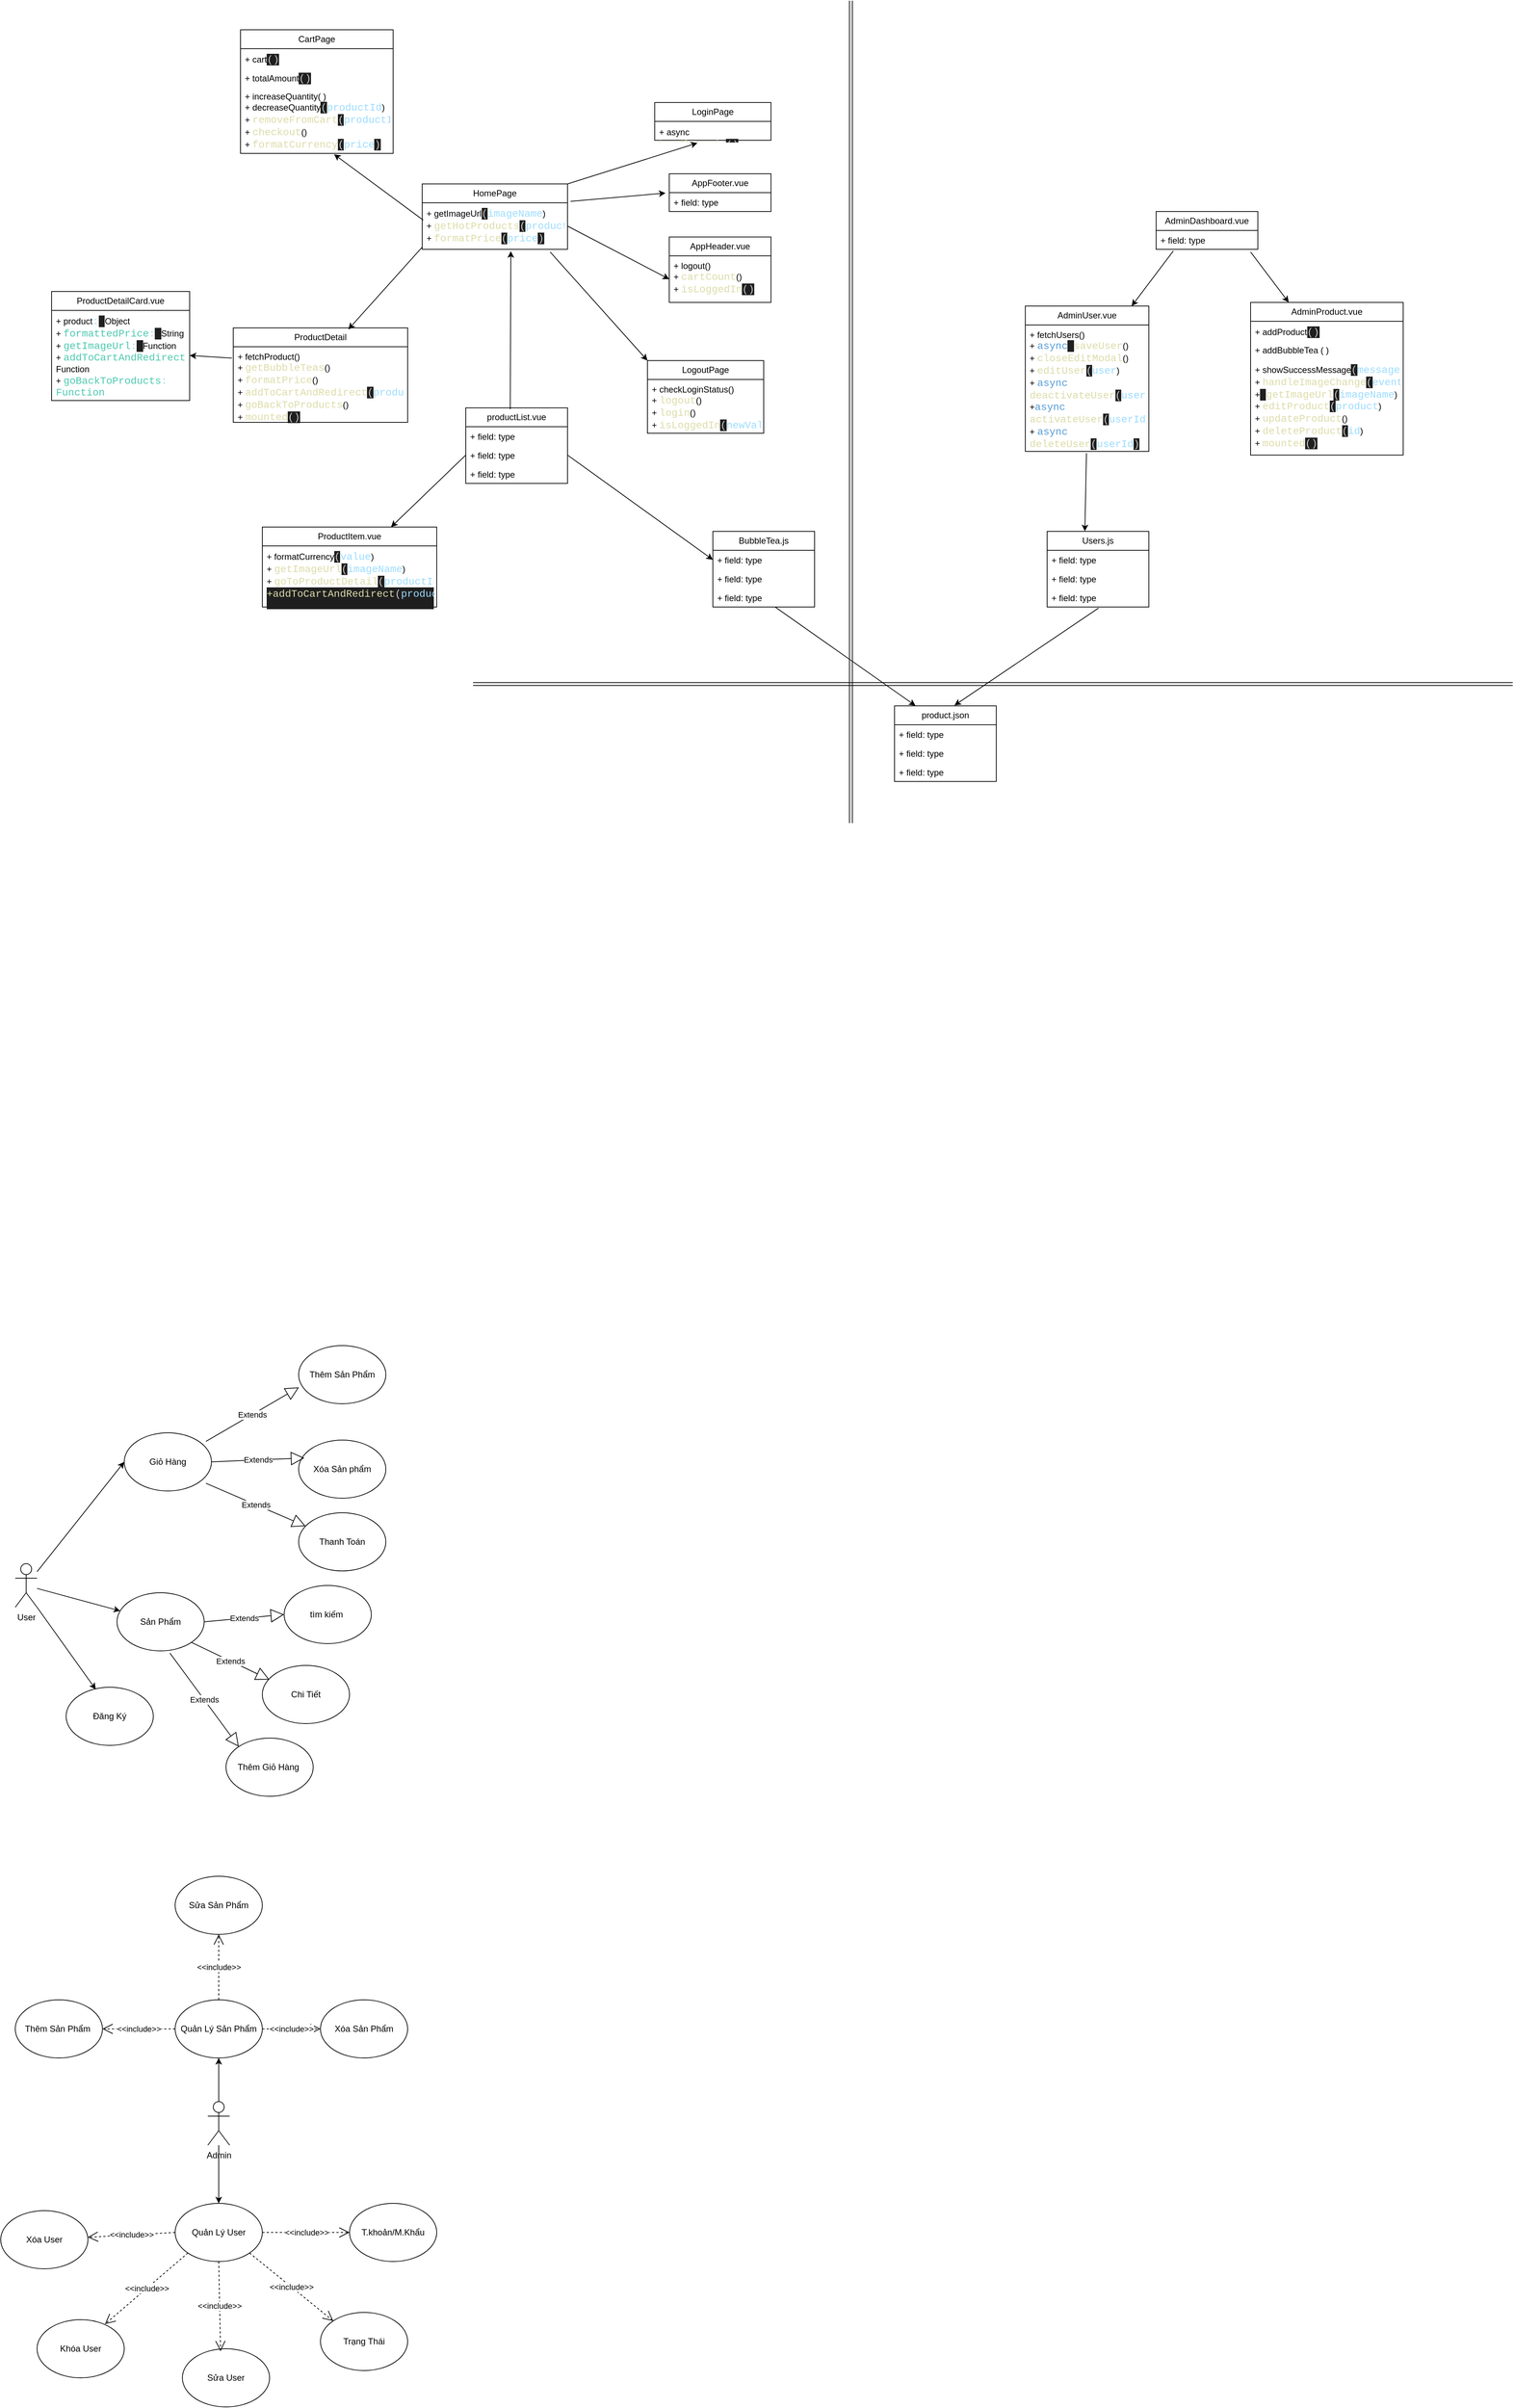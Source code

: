<mxfile version="21.5.1" type="device">
  <diagram name="Page-1" id="5Iuas-7Hw5sXaIkxMlDP">
    <mxGraphModel dx="1480" dy="3066" grid="1" gridSize="10" guides="1" tooltips="1" connect="1" arrows="1" fold="1" page="1" pageScale="1" pageWidth="850" pageHeight="1100" math="0" shadow="0">
      <root>
        <mxCell id="0" />
        <mxCell id="1" parent="0" />
        <mxCell id="j5CDYh8a87OP_Bmkf70g-1" value="User&lt;br&gt;" style="shape=umlActor;verticalLabelPosition=bottom;verticalAlign=top;html=1;outlineConnect=0;" parent="1" vertex="1">
          <mxGeometry x="40" y="260" width="30" height="60" as="geometry" />
        </mxCell>
        <mxCell id="j5CDYh8a87OP_Bmkf70g-2" value="Giỏ Hàng" style="ellipse;whiteSpace=wrap;html=1;" parent="1" vertex="1">
          <mxGeometry x="190" y="80" width="120" height="80" as="geometry" />
        </mxCell>
        <mxCell id="j5CDYh8a87OP_Bmkf70g-3" value="Đăng Ký" style="ellipse;whiteSpace=wrap;html=1;" parent="1" vertex="1">
          <mxGeometry x="110" y="430" width="120" height="80" as="geometry" />
        </mxCell>
        <mxCell id="j5CDYh8a87OP_Bmkf70g-4" value="Thanh Toán" style="ellipse;whiteSpace=wrap;html=1;" parent="1" vertex="1">
          <mxGeometry x="430" y="190" width="120" height="80" as="geometry" />
        </mxCell>
        <mxCell id="j5CDYh8a87OP_Bmkf70g-5" value="Thêm Sản Phẩm" style="ellipse;whiteSpace=wrap;html=1;" parent="1" vertex="1">
          <mxGeometry x="430" y="-40" width="120" height="80" as="geometry" />
        </mxCell>
        <mxCell id="j5CDYh8a87OP_Bmkf70g-6" value="Xóa Sản phẩm" style="ellipse;whiteSpace=wrap;html=1;" parent="1" vertex="1">
          <mxGeometry x="430" y="90" width="120" height="80" as="geometry" />
        </mxCell>
        <mxCell id="j5CDYh8a87OP_Bmkf70g-7" value="Sản Phẩm" style="ellipse;whiteSpace=wrap;html=1;" parent="1" vertex="1">
          <mxGeometry x="180" y="300" width="120" height="80" as="geometry" />
        </mxCell>
        <mxCell id="j5CDYh8a87OP_Bmkf70g-8" value="tìm kiếm&amp;nbsp;" style="ellipse;whiteSpace=wrap;html=1;" parent="1" vertex="1">
          <mxGeometry x="410" y="290" width="120" height="80" as="geometry" />
        </mxCell>
        <mxCell id="j5CDYh8a87OP_Bmkf70g-9" value="Chi Tiết" style="ellipse;whiteSpace=wrap;html=1;" parent="1" vertex="1">
          <mxGeometry x="380" y="400" width="120" height="80" as="geometry" />
        </mxCell>
        <mxCell id="j5CDYh8a87OP_Bmkf70g-10" value="Thêm Giỏ Hàng&amp;nbsp;" style="ellipse;whiteSpace=wrap;html=1;" parent="1" vertex="1">
          <mxGeometry x="330" y="500" width="120" height="80" as="geometry" />
        </mxCell>
        <mxCell id="j5CDYh8a87OP_Bmkf70g-11" value="" style="endArrow=classic;html=1;rounded=0;entryX=0;entryY=0.5;entryDx=0;entryDy=0;" parent="1" source="j5CDYh8a87OP_Bmkf70g-1" target="j5CDYh8a87OP_Bmkf70g-2" edge="1">
          <mxGeometry width="50" height="50" relative="1" as="geometry">
            <mxPoint x="80" y="290" as="sourcePoint" />
            <mxPoint x="130" y="240" as="targetPoint" />
          </mxGeometry>
        </mxCell>
        <mxCell id="j5CDYh8a87OP_Bmkf70g-12" value="" style="endArrow=classic;html=1;rounded=0;" parent="1" source="j5CDYh8a87OP_Bmkf70g-1" target="j5CDYh8a87OP_Bmkf70g-7" edge="1">
          <mxGeometry width="50" height="50" relative="1" as="geometry">
            <mxPoint x="110" y="340" as="sourcePoint" />
            <mxPoint x="160" y="290" as="targetPoint" />
          </mxGeometry>
        </mxCell>
        <mxCell id="j5CDYh8a87OP_Bmkf70g-13" value="" style="endArrow=classic;html=1;rounded=0;exitX=1;exitY=1;exitDx=0;exitDy=0;exitPerimeter=0;entryX=0.34;entryY=0.038;entryDx=0;entryDy=0;entryPerimeter=0;" parent="1" source="j5CDYh8a87OP_Bmkf70g-1" target="j5CDYh8a87OP_Bmkf70g-3" edge="1">
          <mxGeometry width="50" height="50" relative="1" as="geometry">
            <mxPoint x="90" y="350" as="sourcePoint" />
            <mxPoint x="220" y="560" as="targetPoint" />
          </mxGeometry>
        </mxCell>
        <mxCell id="j5CDYh8a87OP_Bmkf70g-14" value="Extends" style="endArrow=block;endSize=16;endFill=0;html=1;rounded=0;exitX=0.937;exitY=0.148;exitDx=0;exitDy=0;exitPerimeter=0;entryX=0.003;entryY=0.718;entryDx=0;entryDy=0;entryPerimeter=0;" parent="1" source="j5CDYh8a87OP_Bmkf70g-2" target="j5CDYh8a87OP_Bmkf70g-5" edge="1">
          <mxGeometry width="160" relative="1" as="geometry">
            <mxPoint x="330" y="70" as="sourcePoint" />
            <mxPoint x="490" y="70" as="targetPoint" />
          </mxGeometry>
        </mxCell>
        <mxCell id="j5CDYh8a87OP_Bmkf70g-15" value="Extends" style="endArrow=block;endSize=16;endFill=0;html=1;rounded=0;exitX=1;exitY=0.5;exitDx=0;exitDy=0;entryX=0.065;entryY=0.308;entryDx=0;entryDy=0;entryPerimeter=0;" parent="1" source="j5CDYh8a87OP_Bmkf70g-2" target="j5CDYh8a87OP_Bmkf70g-6" edge="1">
          <mxGeometry width="160" relative="1" as="geometry">
            <mxPoint x="270" y="220" as="sourcePoint" />
            <mxPoint x="430" y="220" as="targetPoint" />
          </mxGeometry>
        </mxCell>
        <mxCell id="j5CDYh8a87OP_Bmkf70g-16" value="Extends" style="endArrow=block;endSize=16;endFill=0;html=1;rounded=0;exitX=0.937;exitY=0.868;exitDx=0;exitDy=0;exitPerimeter=0;" parent="1" source="j5CDYh8a87OP_Bmkf70g-2" target="j5CDYh8a87OP_Bmkf70g-4" edge="1">
          <mxGeometry width="160" relative="1" as="geometry">
            <mxPoint x="230" y="270" as="sourcePoint" />
            <mxPoint x="390" y="270" as="targetPoint" />
          </mxGeometry>
        </mxCell>
        <mxCell id="j5CDYh8a87OP_Bmkf70g-17" value="Extends" style="endArrow=block;endSize=16;endFill=0;html=1;rounded=0;exitX=1;exitY=0.5;exitDx=0;exitDy=0;entryX=0;entryY=0.5;entryDx=0;entryDy=0;" parent="1" source="j5CDYh8a87OP_Bmkf70g-7" target="j5CDYh8a87OP_Bmkf70g-8" edge="1">
          <mxGeometry width="160" relative="1" as="geometry">
            <mxPoint x="330" y="370" as="sourcePoint" />
            <mxPoint x="490" y="370" as="targetPoint" />
          </mxGeometry>
        </mxCell>
        <mxCell id="j5CDYh8a87OP_Bmkf70g-18" value="Extends" style="endArrow=block;endSize=16;endFill=0;html=1;rounded=0;exitX=1;exitY=1;exitDx=0;exitDy=0;entryX=0.08;entryY=0.243;entryDx=0;entryDy=0;entryPerimeter=0;" parent="1" source="j5CDYh8a87OP_Bmkf70g-7" target="j5CDYh8a87OP_Bmkf70g-9" edge="1">
          <mxGeometry width="160" relative="1" as="geometry">
            <mxPoint x="300" y="410" as="sourcePoint" />
            <mxPoint x="460" y="410" as="targetPoint" />
          </mxGeometry>
        </mxCell>
        <mxCell id="j5CDYh8a87OP_Bmkf70g-19" value="Extends" style="endArrow=block;endSize=16;endFill=0;html=1;rounded=0;exitX=0.607;exitY=1.038;exitDx=0;exitDy=0;exitPerimeter=0;entryX=0;entryY=0;entryDx=0;entryDy=0;" parent="1" source="j5CDYh8a87OP_Bmkf70g-7" target="j5CDYh8a87OP_Bmkf70g-10" edge="1">
          <mxGeometry width="160" relative="1" as="geometry">
            <mxPoint x="260" y="440" as="sourcePoint" />
            <mxPoint x="420" y="440" as="targetPoint" />
          </mxGeometry>
        </mxCell>
        <mxCell id="j5CDYh8a87OP_Bmkf70g-20" value="Admin" style="shape=umlActor;verticalLabelPosition=bottom;verticalAlign=top;html=1;" parent="1" vertex="1">
          <mxGeometry x="305" y="1000" width="30" height="60" as="geometry" />
        </mxCell>
        <mxCell id="j5CDYh8a87OP_Bmkf70g-28" value="Quản Lý Sản Phẩm" style="ellipse;whiteSpace=wrap;html=1;" parent="1" vertex="1">
          <mxGeometry x="260" y="860" width="120" height="80" as="geometry" />
        </mxCell>
        <mxCell id="j5CDYh8a87OP_Bmkf70g-29" value="Thêm Sản Phẩm&amp;nbsp;" style="ellipse;whiteSpace=wrap;html=1;" parent="1" vertex="1">
          <mxGeometry x="40" y="860" width="120" height="80" as="geometry" />
        </mxCell>
        <mxCell id="j5CDYh8a87OP_Bmkf70g-30" value="Sửa Sản Phẩm" style="ellipse;whiteSpace=wrap;html=1;" parent="1" vertex="1">
          <mxGeometry x="260" y="690" width="120" height="80" as="geometry" />
        </mxCell>
        <mxCell id="j5CDYh8a87OP_Bmkf70g-31" value="Xóa Sản Phẩm" style="ellipse;whiteSpace=wrap;html=1;" parent="1" vertex="1">
          <mxGeometry x="460" y="860" width="120" height="80" as="geometry" />
        </mxCell>
        <mxCell id="j5CDYh8a87OP_Bmkf70g-32" value="Quản Lý User" style="ellipse;whiteSpace=wrap;html=1;" parent="1" vertex="1">
          <mxGeometry x="260" y="1140" width="120" height="80" as="geometry" />
        </mxCell>
        <mxCell id="j5CDYh8a87OP_Bmkf70g-33" value="T.khoản/M.Khẩu" style="ellipse;whiteSpace=wrap;html=1;" parent="1" vertex="1">
          <mxGeometry x="500" y="1140" width="120" height="80" as="geometry" />
        </mxCell>
        <mxCell id="j5CDYh8a87OP_Bmkf70g-34" value="Trạng Thái" style="ellipse;whiteSpace=wrap;html=1;" parent="1" vertex="1">
          <mxGeometry x="460" y="1290" width="120" height="80" as="geometry" />
        </mxCell>
        <mxCell id="j5CDYh8a87OP_Bmkf70g-35" value="Sửa User" style="ellipse;whiteSpace=wrap;html=1;" parent="1" vertex="1">
          <mxGeometry x="270" y="1340" width="120" height="80" as="geometry" />
        </mxCell>
        <mxCell id="j5CDYh8a87OP_Bmkf70g-36" value="Khóa User" style="ellipse;whiteSpace=wrap;html=1;" parent="1" vertex="1">
          <mxGeometry x="70" y="1300" width="120" height="80" as="geometry" />
        </mxCell>
        <mxCell id="j5CDYh8a87OP_Bmkf70g-37" value="Xóa User" style="ellipse;whiteSpace=wrap;html=1;" parent="1" vertex="1">
          <mxGeometry x="20" y="1150" width="120" height="80" as="geometry" />
        </mxCell>
        <mxCell id="j5CDYh8a87OP_Bmkf70g-38" value="" style="endArrow=classic;html=1;rounded=0;entryX=0.5;entryY=0;entryDx=0;entryDy=0;" parent="1" source="j5CDYh8a87OP_Bmkf70g-20" target="j5CDYh8a87OP_Bmkf70g-32" edge="1">
          <mxGeometry width="50" height="50" relative="1" as="geometry">
            <mxPoint x="320" y="1100" as="sourcePoint" />
            <mxPoint x="390" y="1070" as="targetPoint" />
          </mxGeometry>
        </mxCell>
        <mxCell id="j5CDYh8a87OP_Bmkf70g-39" value="&amp;lt;&amp;lt;include&amp;gt;&amp;gt;" style="endArrow=open;endSize=12;dashed=1;html=1;rounded=0;exitX=0;exitY=1;exitDx=0;exitDy=0;entryX=0.779;entryY=0.077;entryDx=0;entryDy=0;entryPerimeter=0;" parent="1" source="j5CDYh8a87OP_Bmkf70g-32" target="j5CDYh8a87OP_Bmkf70g-36" edge="1">
          <mxGeometry width="160" relative="1" as="geometry">
            <mxPoint x="230" y="1270" as="sourcePoint" />
            <mxPoint x="390" y="1270" as="targetPoint" />
          </mxGeometry>
        </mxCell>
        <mxCell id="j5CDYh8a87OP_Bmkf70g-40" value="&amp;lt;&amp;lt;include&amp;gt;&amp;gt;" style="endArrow=open;endSize=12;dashed=1;html=1;rounded=0;exitX=1;exitY=0.5;exitDx=0;exitDy=0;entryX=0;entryY=0.5;entryDx=0;entryDy=0;" parent="1" source="j5CDYh8a87OP_Bmkf70g-32" target="j5CDYh8a87OP_Bmkf70g-33" edge="1">
          <mxGeometry x="0.008" width="160" relative="1" as="geometry">
            <mxPoint x="60" y="1090" as="sourcePoint" />
            <mxPoint x="220" y="1090" as="targetPoint" />
            <mxPoint as="offset" />
          </mxGeometry>
        </mxCell>
        <mxCell id="j5CDYh8a87OP_Bmkf70g-41" value="&amp;lt;&amp;lt;include&amp;gt;&amp;gt;" style="endArrow=open;endSize=12;dashed=1;html=1;rounded=0;exitX=0;exitY=0.5;exitDx=0;exitDy=0;" parent="1" source="j5CDYh8a87OP_Bmkf70g-32" target="j5CDYh8a87OP_Bmkf70g-37" edge="1">
          <mxGeometry width="160" relative="1" as="geometry">
            <mxPoint x="70" y="1100" as="sourcePoint" />
            <mxPoint x="230" y="1100" as="targetPoint" />
            <Array as="points" />
          </mxGeometry>
        </mxCell>
        <mxCell id="j5CDYh8a87OP_Bmkf70g-42" value="&amp;lt;&amp;lt;include&amp;gt;&amp;gt;" style="endArrow=open;endSize=12;dashed=1;html=1;rounded=0;exitX=1;exitY=1;exitDx=0;exitDy=0;entryX=0;entryY=0;entryDx=0;entryDy=0;" parent="1" source="j5CDYh8a87OP_Bmkf70g-32" target="j5CDYh8a87OP_Bmkf70g-34" edge="1">
          <mxGeometry width="160" relative="1" as="geometry">
            <mxPoint x="80" y="1110" as="sourcePoint" />
            <mxPoint x="240" y="1110" as="targetPoint" />
          </mxGeometry>
        </mxCell>
        <mxCell id="j5CDYh8a87OP_Bmkf70g-43" value="&amp;lt;&amp;lt;include&amp;gt;&amp;gt;" style="endArrow=open;endSize=12;dashed=1;html=1;rounded=0;exitX=0.5;exitY=1;exitDx=0;exitDy=0;entryX=0.438;entryY=0.042;entryDx=0;entryDy=0;entryPerimeter=0;" parent="1" source="j5CDYh8a87OP_Bmkf70g-32" target="j5CDYh8a87OP_Bmkf70g-35" edge="1">
          <mxGeometry width="160" relative="1" as="geometry">
            <mxPoint x="90" y="1120" as="sourcePoint" />
            <mxPoint x="250" y="1120" as="targetPoint" />
          </mxGeometry>
        </mxCell>
        <mxCell id="j5CDYh8a87OP_Bmkf70g-45" value="" style="endArrow=classic;html=1;rounded=0;exitX=0.5;exitY=0;exitDx=0;exitDy=0;exitPerimeter=0;" parent="1" source="j5CDYh8a87OP_Bmkf70g-20" target="j5CDYh8a87OP_Bmkf70g-28" edge="1">
          <mxGeometry width="50" height="50" relative="1" as="geometry">
            <mxPoint x="370" y="1000" as="sourcePoint" />
            <mxPoint x="420" y="950" as="targetPoint" />
          </mxGeometry>
        </mxCell>
        <mxCell id="j5CDYh8a87OP_Bmkf70g-46" value="&amp;lt;&amp;lt;include&amp;gt;&amp;gt;" style="endArrow=open;endSize=12;dashed=1;html=1;rounded=0;exitX=0;exitY=0.5;exitDx=0;exitDy=0;entryX=1;entryY=0.5;entryDx=0;entryDy=0;" parent="1" source="j5CDYh8a87OP_Bmkf70g-28" target="j5CDYh8a87OP_Bmkf70g-29" edge="1">
          <mxGeometry width="160" relative="1" as="geometry">
            <mxPoint x="100" y="1130" as="sourcePoint" />
            <mxPoint x="260" y="1130" as="targetPoint" />
          </mxGeometry>
        </mxCell>
        <mxCell id="j5CDYh8a87OP_Bmkf70g-47" value="&amp;lt;&amp;lt;include&amp;gt;&amp;gt;" style="endArrow=open;endSize=12;dashed=1;html=1;rounded=0;exitX=0.5;exitY=0;exitDx=0;exitDy=0;entryX=0.5;entryY=1;entryDx=0;entryDy=0;" parent="1" source="j5CDYh8a87OP_Bmkf70g-28" target="j5CDYh8a87OP_Bmkf70g-30" edge="1">
          <mxGeometry width="160" relative="1" as="geometry">
            <mxPoint x="110" y="1140" as="sourcePoint" />
            <mxPoint x="270" y="1140" as="targetPoint" />
          </mxGeometry>
        </mxCell>
        <mxCell id="j5CDYh8a87OP_Bmkf70g-48" value="&amp;lt;&amp;lt;include&amp;gt;&amp;gt;" style="endArrow=open;endSize=12;dashed=1;html=1;rounded=0;exitX=1;exitY=0.5;exitDx=0;exitDy=0;entryX=0;entryY=0.5;entryDx=0;entryDy=0;" parent="1" source="j5CDYh8a87OP_Bmkf70g-28" target="j5CDYh8a87OP_Bmkf70g-31" edge="1">
          <mxGeometry width="160" relative="1" as="geometry">
            <mxPoint x="120" y="1150" as="sourcePoint" />
            <mxPoint x="493" y="829" as="targetPoint" />
          </mxGeometry>
        </mxCell>
        <mxCell id="U32x_HRXyt1qe6SWbt8D-1" value="AdminProduct.vue" style="swimlane;fontStyle=0;childLayout=stackLayout;horizontal=1;startSize=26;fillColor=none;horizontalStack=0;resizeParent=1;resizeParentMax=0;resizeLast=0;collapsible=1;marginBottom=0;whiteSpace=wrap;html=1;" vertex="1" parent="1">
          <mxGeometry x="1740" y="-1475" width="210" height="210" as="geometry" />
        </mxCell>
        <mxCell id="U32x_HRXyt1qe6SWbt8D-2" value="+&amp;nbsp;addProduct&lt;span style=&quot;background-color: rgb(31, 31, 31); color: rgb(204, 204, 204); font-family: Consolas, &amp;quot;Courier New&amp;quot;, monospace; font-size: 14px;&quot;&gt;()&lt;/span&gt;" style="text;strokeColor=none;fillColor=none;align=left;verticalAlign=top;spacingLeft=4;spacingRight=4;overflow=hidden;rotatable=0;points=[[0,0.5],[1,0.5]];portConstraint=eastwest;whiteSpace=wrap;html=1;" vertex="1" parent="U32x_HRXyt1qe6SWbt8D-1">
          <mxGeometry y="26" width="210" height="26" as="geometry" />
        </mxCell>
        <mxCell id="U32x_HRXyt1qe6SWbt8D-3" value="+&amp;nbsp;addBubbleTea ( )" style="text;strokeColor=none;fillColor=none;align=left;verticalAlign=top;spacingLeft=4;spacingRight=4;overflow=hidden;rotatable=0;points=[[0,0.5],[1,0.5]];portConstraint=eastwest;whiteSpace=wrap;html=1;" vertex="1" parent="U32x_HRXyt1qe6SWbt8D-1">
          <mxGeometry y="52" width="210" height="26" as="geometry" />
        </mxCell>
        <mxCell id="U32x_HRXyt1qe6SWbt8D-4" value="+&amp;nbsp;showSuccessMessage&lt;span style=&quot;background-color: rgb(31, 31, 31); color: rgb(204, 204, 204); font-family: Consolas, &amp;quot;Courier New&amp;quot;, monospace; font-size: 14px;&quot;&gt;(&lt;/span&gt;&lt;span style=&quot;font-family: Consolas, &amp;quot;Courier New&amp;quot;, monospace; font-size: 14px; color: rgb(156, 220, 254);&quot;&gt;message&lt;/span&gt;)&lt;br&gt;+&amp;nbsp;&lt;span style=&quot;font-family: Consolas, &amp;quot;Courier New&amp;quot;, monospace; font-size: 14px; color: rgb(220, 220, 170);&quot;&gt;handleImageChange&lt;/span&gt;&lt;span style=&quot;background-color: rgb(31, 31, 31); color: rgb(204, 204, 204); font-family: Consolas, &amp;quot;Courier New&amp;quot;, monospace; font-size: 14px;&quot;&gt;(&lt;/span&gt;&lt;span style=&quot;font-family: Consolas, &amp;quot;Courier New&amp;quot;, monospace; font-size: 14px; color: rgb(156, 220, 254);&quot;&gt;event&lt;/span&gt;)&lt;br&gt;+&lt;span style=&quot;background-color: rgb(31, 31, 31); color: rgb(204, 204, 204); font-family: Consolas, &amp;quot;Courier New&amp;quot;, monospace; font-size: 14px;&quot;&gt;&amp;nbsp;&lt;/span&gt;&lt;span style=&quot;font-family: Consolas, &amp;quot;Courier New&amp;quot;, monospace; font-size: 14px; color: rgb(220, 220, 170);&quot;&gt;getImageUrl&lt;/span&gt;&lt;span style=&quot;background-color: rgb(31, 31, 31); color: rgb(204, 204, 204); font-family: Consolas, &amp;quot;Courier New&amp;quot;, monospace; font-size: 14px;&quot;&gt;(&lt;/span&gt;&lt;span style=&quot;font-family: Consolas, &amp;quot;Courier New&amp;quot;, monospace; font-size: 14px; color: rgb(156, 220, 254);&quot;&gt;imageName&lt;/span&gt;)&lt;br&gt;+&amp;nbsp;&lt;span style=&quot;font-family: Consolas, &amp;quot;Courier New&amp;quot;, monospace; font-size: 14px; color: rgb(220, 220, 170);&quot;&gt;editProduct&lt;/span&gt;&lt;span style=&quot;background-color: rgb(31, 31, 31); color: rgb(204, 204, 204); font-family: Consolas, &amp;quot;Courier New&amp;quot;, monospace; font-size: 14px;&quot;&gt;(&lt;/span&gt;&lt;span style=&quot;font-family: Consolas, &amp;quot;Courier New&amp;quot;, monospace; font-size: 14px; color: rgb(156, 220, 254);&quot;&gt;product&lt;/span&gt;)&lt;br&gt;+&amp;nbsp;&lt;span style=&quot;font-family: Consolas, &amp;quot;Courier New&amp;quot;, monospace; font-size: 14px; color: rgb(220, 220, 170);&quot;&gt;updateProduct&lt;/span&gt;()&lt;br&gt;+&amp;nbsp;&lt;span style=&quot;font-family: Consolas, &amp;quot;Courier New&amp;quot;, monospace; font-size: 14px; color: rgb(220, 220, 170);&quot;&gt;deleteProduct&lt;/span&gt;&lt;span style=&quot;background-color: rgb(31, 31, 31); color: rgb(204, 204, 204); font-family: Consolas, &amp;quot;Courier New&amp;quot;, monospace; font-size: 14px;&quot;&gt;(&lt;/span&gt;&lt;span style=&quot;font-family: Consolas, &amp;quot;Courier New&amp;quot;, monospace; font-size: 14px; color: rgb(156, 220, 254);&quot;&gt;id&lt;/span&gt;)&lt;br&gt;+&amp;nbsp;&lt;span style=&quot;font-family: Consolas, &amp;quot;Courier New&amp;quot;, monospace; font-size: 14px; color: rgb(220, 220, 170);&quot;&gt;mounted&lt;/span&gt;&lt;span style=&quot;background-color: rgb(31, 31, 31); color: rgb(204, 204, 204); font-family: Consolas, &amp;quot;Courier New&amp;quot;, monospace; font-size: 14px;&quot;&gt;()&lt;/span&gt;" style="text;strokeColor=none;fillColor=none;align=left;verticalAlign=top;spacingLeft=4;spacingRight=4;overflow=hidden;rotatable=0;points=[[0,0.5],[1,0.5]];portConstraint=eastwest;whiteSpace=wrap;html=1;" vertex="1" parent="U32x_HRXyt1qe6SWbt8D-1">
          <mxGeometry y="78" width="210" height="132" as="geometry" />
        </mxCell>
        <mxCell id="U32x_HRXyt1qe6SWbt8D-5" value="BubbleTea.js" style="swimlane;fontStyle=0;childLayout=stackLayout;horizontal=1;startSize=26;fillColor=none;horizontalStack=0;resizeParent=1;resizeParentMax=0;resizeLast=0;collapsible=1;marginBottom=0;whiteSpace=wrap;html=1;" vertex="1" parent="1">
          <mxGeometry x="1000" y="-1160" width="140" height="104" as="geometry" />
        </mxCell>
        <mxCell id="U32x_HRXyt1qe6SWbt8D-6" value="+ field: type" style="text;strokeColor=none;fillColor=none;align=left;verticalAlign=top;spacingLeft=4;spacingRight=4;overflow=hidden;rotatable=0;points=[[0,0.5],[1,0.5]];portConstraint=eastwest;whiteSpace=wrap;html=1;" vertex="1" parent="U32x_HRXyt1qe6SWbt8D-5">
          <mxGeometry y="26" width="140" height="26" as="geometry" />
        </mxCell>
        <mxCell id="U32x_HRXyt1qe6SWbt8D-7" value="+ field: type" style="text;strokeColor=none;fillColor=none;align=left;verticalAlign=top;spacingLeft=4;spacingRight=4;overflow=hidden;rotatable=0;points=[[0,0.5],[1,0.5]];portConstraint=eastwest;whiteSpace=wrap;html=1;" vertex="1" parent="U32x_HRXyt1qe6SWbt8D-5">
          <mxGeometry y="52" width="140" height="26" as="geometry" />
        </mxCell>
        <mxCell id="U32x_HRXyt1qe6SWbt8D-8" value="+ field: type" style="text;strokeColor=none;fillColor=none;align=left;verticalAlign=top;spacingLeft=4;spacingRight=4;overflow=hidden;rotatable=0;points=[[0,0.5],[1,0.5]];portConstraint=eastwest;whiteSpace=wrap;html=1;" vertex="1" parent="U32x_HRXyt1qe6SWbt8D-5">
          <mxGeometry y="78" width="140" height="26" as="geometry" />
        </mxCell>
        <mxCell id="U32x_HRXyt1qe6SWbt8D-9" value="productList.vue" style="swimlane;fontStyle=0;childLayout=stackLayout;horizontal=1;startSize=26;fillColor=none;horizontalStack=0;resizeParent=1;resizeParentMax=0;resizeLast=0;collapsible=1;marginBottom=0;whiteSpace=wrap;html=1;" vertex="1" parent="1">
          <mxGeometry x="660" y="-1330" width="140" height="104" as="geometry" />
        </mxCell>
        <mxCell id="U32x_HRXyt1qe6SWbt8D-10" value="+ field: type" style="text;strokeColor=none;fillColor=none;align=left;verticalAlign=top;spacingLeft=4;spacingRight=4;overflow=hidden;rotatable=0;points=[[0,0.5],[1,0.5]];portConstraint=eastwest;whiteSpace=wrap;html=1;" vertex="1" parent="U32x_HRXyt1qe6SWbt8D-9">
          <mxGeometry y="26" width="140" height="26" as="geometry" />
        </mxCell>
        <mxCell id="U32x_HRXyt1qe6SWbt8D-11" value="+ field: type" style="text;strokeColor=none;fillColor=none;align=left;verticalAlign=top;spacingLeft=4;spacingRight=4;overflow=hidden;rotatable=0;points=[[0,0.5],[1,0.5]];portConstraint=eastwest;whiteSpace=wrap;html=1;" vertex="1" parent="U32x_HRXyt1qe6SWbt8D-9">
          <mxGeometry y="52" width="140" height="26" as="geometry" />
        </mxCell>
        <mxCell id="U32x_HRXyt1qe6SWbt8D-12" value="+ field: type" style="text;strokeColor=none;fillColor=none;align=left;verticalAlign=top;spacingLeft=4;spacingRight=4;overflow=hidden;rotatable=0;points=[[0,0.5],[1,0.5]];portConstraint=eastwest;whiteSpace=wrap;html=1;" vertex="1" parent="U32x_HRXyt1qe6SWbt8D-9">
          <mxGeometry y="78" width="140" height="26" as="geometry" />
        </mxCell>
        <mxCell id="U32x_HRXyt1qe6SWbt8D-17" value="product.json" style="swimlane;fontStyle=0;childLayout=stackLayout;horizontal=1;startSize=26;fillColor=none;horizontalStack=0;resizeParent=1;resizeParentMax=0;resizeLast=0;collapsible=1;marginBottom=0;whiteSpace=wrap;html=1;" vertex="1" parent="1">
          <mxGeometry x="1250" y="-920" width="140" height="104" as="geometry" />
        </mxCell>
        <mxCell id="U32x_HRXyt1qe6SWbt8D-18" value="+ field: type" style="text;strokeColor=none;fillColor=none;align=left;verticalAlign=top;spacingLeft=4;spacingRight=4;overflow=hidden;rotatable=0;points=[[0,0.5],[1,0.5]];portConstraint=eastwest;whiteSpace=wrap;html=1;" vertex="1" parent="U32x_HRXyt1qe6SWbt8D-17">
          <mxGeometry y="26" width="140" height="26" as="geometry" />
        </mxCell>
        <mxCell id="U32x_HRXyt1qe6SWbt8D-19" value="+ field: type" style="text;strokeColor=none;fillColor=none;align=left;verticalAlign=top;spacingLeft=4;spacingRight=4;overflow=hidden;rotatable=0;points=[[0,0.5],[1,0.5]];portConstraint=eastwest;whiteSpace=wrap;html=1;" vertex="1" parent="U32x_HRXyt1qe6SWbt8D-17">
          <mxGeometry y="52" width="140" height="26" as="geometry" />
        </mxCell>
        <mxCell id="U32x_HRXyt1qe6SWbt8D-20" value="+ field: type" style="text;strokeColor=none;fillColor=none;align=left;verticalAlign=top;spacingLeft=4;spacingRight=4;overflow=hidden;rotatable=0;points=[[0,0.5],[1,0.5]];portConstraint=eastwest;whiteSpace=wrap;html=1;" vertex="1" parent="U32x_HRXyt1qe6SWbt8D-17">
          <mxGeometry y="78" width="140" height="26" as="geometry" />
        </mxCell>
        <mxCell id="U32x_HRXyt1qe6SWbt8D-21" value="AdminDashboard.vue" style="swimlane;fontStyle=0;childLayout=stackLayout;horizontal=1;startSize=26;fillColor=none;horizontalStack=0;resizeParent=1;resizeParentMax=0;resizeLast=0;collapsible=1;marginBottom=0;whiteSpace=wrap;html=1;" vertex="1" parent="1">
          <mxGeometry x="1610" y="-1600" width="140" height="52" as="geometry" />
        </mxCell>
        <mxCell id="U32x_HRXyt1qe6SWbt8D-22" value="+ field: type" style="text;strokeColor=none;fillColor=none;align=left;verticalAlign=top;spacingLeft=4;spacingRight=4;overflow=hidden;rotatable=0;points=[[0,0.5],[1,0.5]];portConstraint=eastwest;whiteSpace=wrap;html=1;" vertex="1" parent="U32x_HRXyt1qe6SWbt8D-21">
          <mxGeometry y="26" width="140" height="26" as="geometry" />
        </mxCell>
        <mxCell id="U32x_HRXyt1qe6SWbt8D-29" value="" style="endArrow=classic;html=1;rounded=0;exitX=0.506;exitY=1.054;exitDx=0;exitDy=0;exitPerimeter=0;entryX=0.589;entryY=-0.006;entryDx=0;entryDy=0;entryPerimeter=0;" edge="1" parent="1" source="U32x_HRXyt1qe6SWbt8D-16" target="U32x_HRXyt1qe6SWbt8D-17">
          <mxGeometry width="50" height="50" relative="1" as="geometry">
            <mxPoint x="1330" y="-1150" as="sourcePoint" />
            <mxPoint x="1380" y="-1200" as="targetPoint" />
          </mxGeometry>
        </mxCell>
        <mxCell id="U32x_HRXyt1qe6SWbt8D-30" value="" style="endArrow=classic;html=1;rounded=0;exitX=0.614;exitY=1.008;exitDx=0;exitDy=0;entryX=0.206;entryY=-0.002;entryDx=0;entryDy=0;entryPerimeter=0;exitPerimeter=0;" edge="1" parent="1" source="U32x_HRXyt1qe6SWbt8D-8" target="U32x_HRXyt1qe6SWbt8D-17">
          <mxGeometry width="50" height="50" relative="1" as="geometry">
            <mxPoint x="1420" y="-1150" as="sourcePoint" />
            <mxPoint x="1400" y="-1180" as="targetPoint" />
          </mxGeometry>
        </mxCell>
        <mxCell id="U32x_HRXyt1qe6SWbt8D-32" value="" style="endArrow=classic;html=1;rounded=0;exitX=0.495;exitY=1.014;exitDx=0;exitDy=0;entryX=0.371;entryY=-0.002;entryDx=0;entryDy=0;exitPerimeter=0;entryPerimeter=0;" edge="1" parent="1" source="U32x_HRXyt1qe6SWbt8D-37" target="U32x_HRXyt1qe6SWbt8D-13">
          <mxGeometry width="50" height="50" relative="1" as="geometry">
            <mxPoint x="1500" y="-1361" as="sourcePoint" />
            <mxPoint x="1410" y="-1000" as="targetPoint" />
          </mxGeometry>
        </mxCell>
        <mxCell id="U32x_HRXyt1qe6SWbt8D-34" value="" style="shape=link;html=1;rounded=0;" edge="1" parent="1">
          <mxGeometry width="100" relative="1" as="geometry">
            <mxPoint x="670" y="-950" as="sourcePoint" />
            <mxPoint x="2100.8" y="-950" as="targetPoint" />
          </mxGeometry>
        </mxCell>
        <mxCell id="U32x_HRXyt1qe6SWbt8D-35" value="AdminUser.vue" style="swimlane;fontStyle=0;childLayout=stackLayout;horizontal=1;startSize=26;fillColor=none;horizontalStack=0;resizeParent=1;resizeParentMax=0;resizeLast=0;collapsible=1;marginBottom=0;whiteSpace=wrap;html=1;" vertex="1" parent="1">
          <mxGeometry x="1430" y="-1470" width="170" height="200" as="geometry" />
        </mxCell>
        <mxCell id="U32x_HRXyt1qe6SWbt8D-37" value="+&amp;nbsp;fetchUsers()&lt;br&gt;+&amp;nbsp;&lt;span style=&quot;font-family: Consolas, &amp;quot;Courier New&amp;quot;, monospace; font-size: 14px; color: rgb(86, 156, 214);&quot;&gt;async&lt;/span&gt;&lt;span style=&quot;background-color: rgb(31, 31, 31); color: rgb(204, 204, 204); font-family: Consolas, &amp;quot;Courier New&amp;quot;, monospace; font-size: 14px;&quot;&gt; &lt;/span&gt;&lt;span style=&quot;font-family: Consolas, &amp;quot;Courier New&amp;quot;, monospace; font-size: 14px; color: rgb(220, 220, 170);&quot;&gt;saveUser&lt;/span&gt;()&lt;br&gt;+&amp;nbsp;&lt;span style=&quot;font-family: Consolas, &amp;quot;Courier New&amp;quot;, monospace; font-size: 14px; color: rgb(220, 220, 170);&quot;&gt;closeEditModal&lt;/span&gt;()&lt;br&gt;+&amp;nbsp;&lt;span style=&quot;font-family: Consolas, &amp;quot;Courier New&amp;quot;, monospace; font-size: 14px; color: rgb(220, 220, 170);&quot;&gt;editUser&lt;/span&gt;&lt;span style=&quot;background-color: rgb(31, 31, 31); color: rgb(204, 204, 204); font-family: Consolas, &amp;quot;Courier New&amp;quot;, monospace; font-size: 14px;&quot;&gt;(&lt;/span&gt;&lt;span style=&quot;font-family: Consolas, &amp;quot;Courier New&amp;quot;, monospace; font-size: 14px; color: rgb(156, 220, 254);&quot;&gt;user&lt;/span&gt;)&lt;br&gt;+&amp;nbsp;&lt;span style=&quot;font-family: Consolas, &amp;quot;Courier New&amp;quot;, monospace; font-size: 14px; color: rgb(86, 156, 214);&quot;&gt;async&lt;/span&gt;&lt;span style=&quot;background-color: rgb(31, 31, 31); color: rgb(204, 204, 204); font-family: Consolas, &amp;quot;Courier New&amp;quot;, monospace; font-size: 14px;&quot;&gt; &lt;/span&gt;&lt;span style=&quot;font-family: Consolas, &amp;quot;Courier New&amp;quot;, monospace; font-size: 14px; color: rgb(220, 220, 170);&quot;&gt;deactivateUser&lt;/span&gt;&lt;span style=&quot;background-color: rgb(31, 31, 31); color: rgb(204, 204, 204); font-family: Consolas, &amp;quot;Courier New&amp;quot;, monospace; font-size: 14px;&quot;&gt;(&lt;/span&gt;&lt;span style=&quot;font-family: Consolas, &amp;quot;Courier New&amp;quot;, monospace; font-size: 14px; color: rgb(156, 220, 254);&quot;&gt;userId&lt;/span&gt;)&lt;br&gt;+&lt;span style=&quot;font-family: Consolas, &amp;quot;Courier New&amp;quot;, monospace; font-size: 14px; color: rgb(86, 156, 214);&quot;&gt;async&lt;/span&gt;&lt;span style=&quot;background-color: rgb(31, 31, 31); color: rgb(204, 204, 204); font-family: Consolas, &amp;quot;Courier New&amp;quot;, monospace; font-size: 14px;&quot;&gt; &lt;/span&gt;&lt;span style=&quot;font-family: Consolas, &amp;quot;Courier New&amp;quot;, monospace; font-size: 14px; color: rgb(220, 220, 170);&quot;&gt;activateUser&lt;/span&gt;&lt;span style=&quot;background-color: rgb(31, 31, 31); color: rgb(204, 204, 204); font-family: Consolas, &amp;quot;Courier New&amp;quot;, monospace; font-size: 14px;&quot;&gt;(&lt;/span&gt;&lt;span style=&quot;font-family: Consolas, &amp;quot;Courier New&amp;quot;, monospace; font-size: 14px; color: rgb(156, 220, 254);&quot;&gt;userId&lt;/span&gt;)&lt;br&gt;+&amp;nbsp;&lt;span style=&quot;font-family: Consolas, &amp;quot;Courier New&amp;quot;, monospace; font-size: 14px; color: rgb(86, 156, 214);&quot;&gt;async&lt;/span&gt;&lt;span style=&quot;background-color: rgb(31, 31, 31); color: rgb(204, 204, 204); font-family: Consolas, &amp;quot;Courier New&amp;quot;, monospace; font-size: 14px;&quot;&gt; &lt;/span&gt;&lt;span style=&quot;font-family: Consolas, &amp;quot;Courier New&amp;quot;, monospace; font-size: 14px; color: rgb(220, 220, 170);&quot;&gt;deleteUser&lt;/span&gt;&lt;span style=&quot;background-color: rgb(31, 31, 31); color: rgb(204, 204, 204); font-family: Consolas, &amp;quot;Courier New&amp;quot;, monospace; font-size: 14px;&quot;&gt;(&lt;/span&gt;&lt;span style=&quot;font-family: Consolas, &amp;quot;Courier New&amp;quot;, monospace; font-size: 14px; color: rgb(156, 220, 254);&quot;&gt;userId&lt;/span&gt;&lt;span style=&quot;background-color: rgb(31, 31, 31); color: rgb(204, 204, 204); font-family: Consolas, &amp;quot;Courier New&amp;quot;, monospace; font-size: 14px;&quot;&gt;)&lt;/span&gt;" style="text;strokeColor=none;fillColor=none;align=left;verticalAlign=top;spacingLeft=4;spacingRight=4;overflow=hidden;rotatable=0;points=[[0,0.5],[1,0.5]];portConstraint=eastwest;whiteSpace=wrap;html=1;" vertex="1" parent="U32x_HRXyt1qe6SWbt8D-35">
          <mxGeometry y="26" width="170" height="174" as="geometry" />
        </mxCell>
        <mxCell id="U32x_HRXyt1qe6SWbt8D-39" value="AppFooter.vue" style="swimlane;fontStyle=0;childLayout=stackLayout;horizontal=1;startSize=26;fillColor=none;horizontalStack=0;resizeParent=1;resizeParentMax=0;resizeLast=0;collapsible=1;marginBottom=0;whiteSpace=wrap;html=1;" vertex="1" parent="1">
          <mxGeometry x="940" y="-1652" width="140" height="52" as="geometry" />
        </mxCell>
        <mxCell id="U32x_HRXyt1qe6SWbt8D-40" value="+ field: type" style="text;strokeColor=none;fillColor=none;align=left;verticalAlign=top;spacingLeft=4;spacingRight=4;overflow=hidden;rotatable=0;points=[[0,0.5],[1,0.5]];portConstraint=eastwest;whiteSpace=wrap;html=1;" vertex="1" parent="U32x_HRXyt1qe6SWbt8D-39">
          <mxGeometry y="26" width="140" height="26" as="geometry" />
        </mxCell>
        <mxCell id="U32x_HRXyt1qe6SWbt8D-43" value="AppHeader.vue" style="swimlane;fontStyle=0;childLayout=stackLayout;horizontal=1;startSize=26;fillColor=none;horizontalStack=0;resizeParent=1;resizeParentMax=0;resizeLast=0;collapsible=1;marginBottom=0;whiteSpace=wrap;html=1;" vertex="1" parent="1">
          <mxGeometry x="940" y="-1565" width="140" height="90" as="geometry" />
        </mxCell>
        <mxCell id="U32x_HRXyt1qe6SWbt8D-44" value="+&amp;nbsp;logout()&lt;br&gt;+&amp;nbsp;&lt;span style=&quot;font-family: Consolas, &amp;quot;Courier New&amp;quot;, monospace; font-size: 14px; color: rgb(220, 220, 170);&quot;&gt;cartCount&lt;/span&gt;()&lt;br&gt;+&amp;nbsp;&lt;span style=&quot;font-family: Consolas, &amp;quot;Courier New&amp;quot;, monospace; font-size: 14px; color: rgb(220, 220, 170);&quot;&gt;isLoggedIn&lt;/span&gt;&lt;span style=&quot;background-color: rgb(31, 31, 31); color: rgb(204, 204, 204); font-family: Consolas, &amp;quot;Courier New&amp;quot;, monospace; font-size: 14px;&quot;&gt;()&lt;/span&gt;" style="text;strokeColor=none;fillColor=none;align=left;verticalAlign=top;spacingLeft=4;spacingRight=4;overflow=hidden;rotatable=0;points=[[0,0.5],[1,0.5]];portConstraint=eastwest;whiteSpace=wrap;html=1;" vertex="1" parent="U32x_HRXyt1qe6SWbt8D-43">
          <mxGeometry y="26" width="140" height="64" as="geometry" />
        </mxCell>
        <mxCell id="U32x_HRXyt1qe6SWbt8D-47" value="ProductDetailCard.vue" style="swimlane;fontStyle=0;childLayout=stackLayout;horizontal=1;startSize=26;fillColor=none;horizontalStack=0;resizeParent=1;resizeParentMax=0;resizeLast=0;collapsible=1;marginBottom=0;whiteSpace=wrap;html=1;" vertex="1" parent="1">
          <mxGeometry x="90" y="-1490" width="190" height="150" as="geometry" />
        </mxCell>
        <mxCell id="U32x_HRXyt1qe6SWbt8D-48" value="+&amp;nbsp;product&lt;span style=&quot;font-family: Consolas, &amp;quot;Courier New&amp;quot;, monospace; font-size: 14px; color: rgb(156, 220, 254);&quot;&gt;:&lt;/span&gt;&lt;span style=&quot;background-color: rgb(31, 31, 31); color: rgb(204, 204, 204); font-family: Consolas, &amp;quot;Courier New&amp;quot;, monospace; font-size: 14px;&quot;&gt; &lt;/span&gt;Object&lt;br&gt;+&amp;nbsp;&lt;span style=&quot;font-family: Consolas, &amp;quot;Courier New&amp;quot;, monospace; font-size: 14px; color: rgb(78, 201, 176);&quot;&gt;formattedPrice&lt;/span&gt;&lt;span style=&quot;font-family: Consolas, &amp;quot;Courier New&amp;quot;, monospace; font-size: 14px; color: rgb(156, 220, 254);&quot;&gt;:&lt;/span&gt;&lt;span style=&quot;background-color: rgb(31, 31, 31); color: rgb(204, 204, 204); font-family: Consolas, &amp;quot;Courier New&amp;quot;, monospace; font-size: 14px;&quot;&gt; &lt;/span&gt;String&lt;br&gt;+&amp;nbsp;&lt;span style=&quot;font-family: Consolas, &amp;quot;Courier New&amp;quot;, monospace; font-size: 14px; color: rgb(78, 201, 176);&quot;&gt;getImageUrl&lt;/span&gt;&lt;span style=&quot;font-family: Consolas, &amp;quot;Courier New&amp;quot;, monospace; font-size: 14px; color: rgb(156, 220, 254);&quot;&gt;:&lt;/span&gt;&lt;span style=&quot;background-color: rgb(31, 31, 31); color: rgb(204, 204, 204); font-family: Consolas, &amp;quot;Courier New&amp;quot;, monospace; font-size: 14px;&quot;&gt; &lt;/span&gt;Function&lt;br&gt;+&amp;nbsp;&lt;span style=&quot;font-family: Consolas, &amp;quot;Courier New&amp;quot;, monospace; font-size: 14px; color: rgb(78, 201, 176);&quot;&gt;addToCartAndRedirect&lt;/span&gt;&lt;span style=&quot;font-family: Consolas, &amp;quot;Courier New&amp;quot;, monospace; font-size: 14px; color: rgb(156, 220, 254);&quot;&gt;:&lt;/span&gt;&lt;span style=&quot;background-color: rgb(31, 31, 31); color: rgb(204, 204, 204); font-family: Consolas, &amp;quot;Courier New&amp;quot;, monospace; font-size: 14px;&quot;&gt; &lt;/span&gt;Function&lt;br&gt;+&amp;nbsp;&lt;span style=&quot;font-family: Consolas, &amp;quot;Courier New&amp;quot;, monospace; font-size: 14px; color: rgb(78, 201, 176);&quot;&gt;goBackToProducts&lt;/span&gt;&lt;span style=&quot;font-family: Consolas, &amp;quot;Courier New&amp;quot;, monospace; font-size: 14px; color: rgb(156, 220, 254);&quot;&gt;:&lt;/span&gt;&lt;span style=&quot;background-color: rgb(31, 31, 31); color: rgb(204, 204, 204); font-family: Consolas, &amp;quot;Courier New&amp;quot;, monospace; font-size: 14px;&quot;&gt; &lt;/span&gt;&lt;span style=&quot;font-family: Consolas, &amp;quot;Courier New&amp;quot;, monospace; font-size: 14px; color: rgb(78, 201, 176);&quot;&gt;Function&lt;/span&gt;" style="text;strokeColor=none;fillColor=none;align=left;verticalAlign=top;spacingLeft=4;spacingRight=4;overflow=hidden;rotatable=0;points=[[0,0.5],[1,0.5]];portConstraint=eastwest;whiteSpace=wrap;html=1;" vertex="1" parent="U32x_HRXyt1qe6SWbt8D-47">
          <mxGeometry y="26" width="190" height="124" as="geometry" />
        </mxCell>
        <mxCell id="U32x_HRXyt1qe6SWbt8D-51" value="ProductItem.vue" style="swimlane;fontStyle=0;childLayout=stackLayout;horizontal=1;startSize=26;fillColor=none;horizontalStack=0;resizeParent=1;resizeParentMax=0;resizeLast=0;collapsible=1;marginBottom=0;whiteSpace=wrap;html=1;" vertex="1" parent="1">
          <mxGeometry x="380" y="-1166" width="240" height="110" as="geometry" />
        </mxCell>
        <mxCell id="U32x_HRXyt1qe6SWbt8D-52" value="+&amp;nbsp;formatCurrency&lt;span style=&quot;background-color: rgb(31, 31, 31); color: rgb(204, 204, 204); font-family: Consolas, &amp;quot;Courier New&amp;quot;, monospace; font-size: 14px;&quot;&gt;(&lt;/span&gt;&lt;span style=&quot;font-family: Consolas, &amp;quot;Courier New&amp;quot;, monospace; font-size: 14px; color: rgb(156, 220, 254);&quot;&gt;value&lt;/span&gt;)&lt;br&gt;+&amp;nbsp;&lt;span style=&quot;font-family: Consolas, &amp;quot;Courier New&amp;quot;, monospace; font-size: 14px; color: rgb(220, 220, 170);&quot;&gt;getImageUrl&lt;/span&gt;&lt;span style=&quot;background-color: rgb(31, 31, 31); color: rgb(204, 204, 204); font-family: Consolas, &amp;quot;Courier New&amp;quot;, monospace; font-size: 14px;&quot;&gt;(&lt;/span&gt;&lt;span style=&quot;font-family: Consolas, &amp;quot;Courier New&amp;quot;, monospace; font-size: 14px; color: rgb(156, 220, 254);&quot;&gt;imageName&lt;/span&gt;)&lt;br&gt;+&amp;nbsp;&lt;span style=&quot;font-family: Consolas, &amp;quot;Courier New&amp;quot;, monospace; font-size: 14px; color: rgb(220, 220, 170);&quot;&gt;goToProductDetail&lt;/span&gt;&lt;span style=&quot;background-color: rgb(31, 31, 31); color: rgb(204, 204, 204); font-family: Consolas, &amp;quot;Courier New&amp;quot;, monospace; font-size: 14px;&quot;&gt;(&lt;/span&gt;&lt;span style=&quot;font-family: Consolas, &amp;quot;Courier New&amp;quot;, monospace; font-size: 14px; color: rgb(156, 220, 254);&quot;&gt;productId&lt;/span&gt;)&lt;br&gt;&lt;div style=&quot;color: rgb(204, 204, 204); background-color: rgb(31, 31, 31); font-family: Consolas, &amp;quot;Courier New&amp;quot;, monospace; font-size: 14px; line-height: 19px;&quot;&gt;&lt;span style=&quot;color: #dcdcaa;&quot;&gt;+addToCartAndRedirect&lt;/span&gt;(&lt;span style=&quot;color: #9cdcfe;&quot;&gt;product&lt;/span&gt;)&lt;/div&gt;&lt;div style=&quot;color: rgb(204, 204, 204); background-color: rgb(31, 31, 31); font-family: Consolas, &amp;quot;Courier New&amp;quot;, monospace; font-size: 14px; line-height: 19px;&quot;&gt;&lt;br&gt;&lt;/div&gt;" style="text;strokeColor=none;fillColor=none;align=left;verticalAlign=top;spacingLeft=4;spacingRight=4;overflow=hidden;rotatable=0;points=[[0,0.5],[1,0.5]];portConstraint=eastwest;whiteSpace=wrap;html=1;" vertex="1" parent="U32x_HRXyt1qe6SWbt8D-51">
          <mxGeometry y="26" width="240" height="84" as="geometry" />
        </mxCell>
        <mxCell id="U32x_HRXyt1qe6SWbt8D-56" value="" style="endArrow=classic;html=1;rounded=0;exitX=0.169;exitY=1.085;exitDx=0;exitDy=0;exitPerimeter=0;entryX=0.861;entryY=0;entryDx=0;entryDy=0;entryPerimeter=0;" edge="1" parent="1" source="U32x_HRXyt1qe6SWbt8D-22" target="U32x_HRXyt1qe6SWbt8D-35">
          <mxGeometry width="50" height="50" relative="1" as="geometry">
            <mxPoint x="1440" y="-1470" as="sourcePoint" />
            <mxPoint x="1490" y="-1520" as="targetPoint" />
          </mxGeometry>
        </mxCell>
        <mxCell id="U32x_HRXyt1qe6SWbt8D-57" value="" style="endArrow=classic;html=1;rounded=0;entryX=0.25;entryY=0;entryDx=0;entryDy=0;exitX=0.929;exitY=1.143;exitDx=0;exitDy=0;exitPerimeter=0;" edge="1" parent="1" source="U32x_HRXyt1qe6SWbt8D-22" target="U32x_HRXyt1qe6SWbt8D-1">
          <mxGeometry width="50" height="50" relative="1" as="geometry">
            <mxPoint x="1910" y="-1400" as="sourcePoint" />
            <mxPoint x="1990" y="-1400" as="targetPoint" />
          </mxGeometry>
        </mxCell>
        <mxCell id="U32x_HRXyt1qe6SWbt8D-13" value="Users.js" style="swimlane;fontStyle=0;childLayout=stackLayout;horizontal=1;startSize=26;fillColor=none;horizontalStack=0;resizeParent=1;resizeParentMax=0;resizeLast=0;collapsible=1;marginBottom=0;whiteSpace=wrap;html=1;" vertex="1" parent="1">
          <mxGeometry x="1460" y="-1160" width="140" height="104" as="geometry" />
        </mxCell>
        <mxCell id="U32x_HRXyt1qe6SWbt8D-14" value="+ field: type" style="text;strokeColor=none;fillColor=none;align=left;verticalAlign=top;spacingLeft=4;spacingRight=4;overflow=hidden;rotatable=0;points=[[0,0.5],[1,0.5]];portConstraint=eastwest;whiteSpace=wrap;html=1;" vertex="1" parent="U32x_HRXyt1qe6SWbt8D-13">
          <mxGeometry y="26" width="140" height="26" as="geometry" />
        </mxCell>
        <mxCell id="U32x_HRXyt1qe6SWbt8D-15" value="+ field: type" style="text;strokeColor=none;fillColor=none;align=left;verticalAlign=top;spacingLeft=4;spacingRight=4;overflow=hidden;rotatable=0;points=[[0,0.5],[1,0.5]];portConstraint=eastwest;whiteSpace=wrap;html=1;" vertex="1" parent="U32x_HRXyt1qe6SWbt8D-13">
          <mxGeometry y="52" width="140" height="26" as="geometry" />
        </mxCell>
        <mxCell id="U32x_HRXyt1qe6SWbt8D-16" value="+ field: type" style="text;strokeColor=none;fillColor=none;align=left;verticalAlign=top;spacingLeft=4;spacingRight=4;overflow=hidden;rotatable=0;points=[[0,0.5],[1,0.5]];portConstraint=eastwest;whiteSpace=wrap;html=1;" vertex="1" parent="U32x_HRXyt1qe6SWbt8D-13">
          <mxGeometry y="78" width="140" height="26" as="geometry" />
        </mxCell>
        <mxCell id="U32x_HRXyt1qe6SWbt8D-59" style="edgeStyle=orthogonalEdgeStyle;rounded=0;orthogonalLoop=1;jettySize=auto;html=1;exitX=1;exitY=0.5;exitDx=0;exitDy=0;" edge="1" parent="U32x_HRXyt1qe6SWbt8D-13" source="U32x_HRXyt1qe6SWbt8D-15" target="U32x_HRXyt1qe6SWbt8D-15">
          <mxGeometry relative="1" as="geometry" />
        </mxCell>
        <mxCell id="U32x_HRXyt1qe6SWbt8D-60" value="" style="shape=link;html=1;rounded=0;" edge="1" parent="1">
          <mxGeometry width="100" relative="1" as="geometry">
            <mxPoint x="1190" y="-1890" as="sourcePoint" />
            <mxPoint x="1190" y="-758.769" as="targetPoint" />
          </mxGeometry>
        </mxCell>
        <mxCell id="U32x_HRXyt1qe6SWbt8D-61" value="CartPage" style="swimlane;fontStyle=0;childLayout=stackLayout;horizontal=1;startSize=26;fillColor=none;horizontalStack=0;resizeParent=1;resizeParentMax=0;resizeLast=0;collapsible=1;marginBottom=0;whiteSpace=wrap;html=1;" vertex="1" parent="1">
          <mxGeometry x="350" y="-1850" width="210" height="170" as="geometry" />
        </mxCell>
        <mxCell id="U32x_HRXyt1qe6SWbt8D-62" value="+&amp;nbsp;cart&lt;span style=&quot;background-color: rgb(31, 31, 31); color: rgb(204, 204, 204); font-family: Consolas, &amp;quot;Courier New&amp;quot;, monospace; font-size: 14px;&quot;&gt;()&lt;/span&gt;" style="text;strokeColor=none;fillColor=none;align=left;verticalAlign=top;spacingLeft=4;spacingRight=4;overflow=hidden;rotatable=0;points=[[0,0.5],[1,0.5]];portConstraint=eastwest;whiteSpace=wrap;html=1;" vertex="1" parent="U32x_HRXyt1qe6SWbt8D-61">
          <mxGeometry y="26" width="210" height="26" as="geometry" />
        </mxCell>
        <mxCell id="U32x_HRXyt1qe6SWbt8D-63" value="+&amp;nbsp;totalAmount&lt;span style=&quot;background-color: rgb(31, 31, 31); color: rgb(204, 204, 204); font-family: Consolas, &amp;quot;Courier New&amp;quot;, monospace; font-size: 14px;&quot;&gt;()&lt;/span&gt;" style="text;strokeColor=none;fillColor=none;align=left;verticalAlign=top;spacingLeft=4;spacingRight=4;overflow=hidden;rotatable=0;points=[[0,0.5],[1,0.5]];portConstraint=eastwest;whiteSpace=wrap;html=1;" vertex="1" parent="U32x_HRXyt1qe6SWbt8D-61">
          <mxGeometry y="52" width="210" height="26" as="geometry" />
        </mxCell>
        <mxCell id="U32x_HRXyt1qe6SWbt8D-64" value="+&amp;nbsp;increaseQuantity( )&lt;br&gt;+&amp;nbsp;decreaseQuantity&lt;span style=&quot;background-color: rgb(31, 31, 31); color: rgb(204, 204, 204); font-family: Consolas, &amp;quot;Courier New&amp;quot;, monospace; font-size: 14px;&quot;&gt;(&lt;/span&gt;&lt;span style=&quot;font-family: Consolas, &amp;quot;Courier New&amp;quot;, monospace; font-size: 14px; color: rgb(156, 220, 254);&quot;&gt;productId&lt;/span&gt;)&lt;br&gt;+&amp;nbsp;&lt;span style=&quot;font-family: Consolas, &amp;quot;Courier New&amp;quot;, monospace; font-size: 14px; color: rgb(220, 220, 170);&quot;&gt;removeFromCart&lt;/span&gt;&lt;span style=&quot;background-color: rgb(31, 31, 31); color: rgb(204, 204, 204); font-family: Consolas, &amp;quot;Courier New&amp;quot;, monospace; font-size: 14px;&quot;&gt;(&lt;/span&gt;&lt;span style=&quot;font-family: Consolas, &amp;quot;Courier New&amp;quot;, monospace; font-size: 14px; color: rgb(156, 220, 254);&quot;&gt;productId&lt;/span&gt;)&lt;br&gt;+&amp;nbsp;&lt;span style=&quot;font-family: Consolas, &amp;quot;Courier New&amp;quot;, monospace; font-size: 14px; color: rgb(220, 220, 170);&quot;&gt;checkout&lt;/span&gt;()&lt;br&gt;+&amp;nbsp;&lt;span style=&quot;font-family: Consolas, &amp;quot;Courier New&amp;quot;, monospace; font-size: 14px; color: rgb(220, 220, 170);&quot;&gt;formatCurrency&lt;/span&gt;&lt;span style=&quot;background-color: rgb(31, 31, 31); color: rgb(204, 204, 204); font-family: Consolas, &amp;quot;Courier New&amp;quot;, monospace; font-size: 14px;&quot;&gt;(&lt;/span&gt;&lt;span style=&quot;font-family: Consolas, &amp;quot;Courier New&amp;quot;, monospace; font-size: 14px; color: rgb(156, 220, 254);&quot;&gt;price&lt;/span&gt;&lt;span style=&quot;background-color: rgb(31, 31, 31); color: rgb(204, 204, 204); font-family: Consolas, &amp;quot;Courier New&amp;quot;, monospace; font-size: 14px;&quot;&gt;)&lt;/span&gt;" style="text;strokeColor=none;fillColor=none;align=left;verticalAlign=top;spacingLeft=4;spacingRight=4;overflow=hidden;rotatable=0;points=[[0,0.5],[1,0.5]];portConstraint=eastwest;whiteSpace=wrap;html=1;" vertex="1" parent="U32x_HRXyt1qe6SWbt8D-61">
          <mxGeometry y="78" width="210" height="92" as="geometry" />
        </mxCell>
        <mxCell id="U32x_HRXyt1qe6SWbt8D-65" value="HomePage" style="swimlane;fontStyle=0;childLayout=stackLayout;horizontal=1;startSize=26;fillColor=none;horizontalStack=0;resizeParent=1;resizeParentMax=0;resizeLast=0;collapsible=1;marginBottom=0;whiteSpace=wrap;html=1;" vertex="1" parent="1">
          <mxGeometry x="600" y="-1638" width="200" height="90" as="geometry" />
        </mxCell>
        <mxCell id="U32x_HRXyt1qe6SWbt8D-66" value="+&amp;nbsp;getImageUrl&lt;span style=&quot;background-color: rgb(31, 31, 31); color: rgb(204, 204, 204); font-family: Consolas, &amp;quot;Courier New&amp;quot;, monospace; font-size: 14px;&quot;&gt;(&lt;/span&gt;&lt;span style=&quot;font-family: Consolas, &amp;quot;Courier New&amp;quot;, monospace; font-size: 14px; color: rgb(156, 220, 254);&quot;&gt;imageName&lt;/span&gt;)&lt;br&gt;+&amp;nbsp;&lt;span style=&quot;font-family: Consolas, &amp;quot;Courier New&amp;quot;, monospace; font-size: 14px; color: rgb(220, 220, 170);&quot;&gt;getHotProducts&lt;/span&gt;&lt;span style=&quot;background-color: rgb(31, 31, 31); color: rgb(204, 204, 204); font-family: Consolas, &amp;quot;Courier New&amp;quot;, monospace; font-size: 14px;&quot;&gt;(&lt;/span&gt;&lt;span style=&quot;font-family: Consolas, &amp;quot;Courier New&amp;quot;, monospace; font-size: 14px; color: rgb(156, 220, 254);&quot;&gt;products&lt;/span&gt;)&lt;br&gt;+&amp;nbsp;&lt;span style=&quot;font-family: Consolas, &amp;quot;Courier New&amp;quot;, monospace; font-size: 14px; color: rgb(220, 220, 170);&quot;&gt;formatPrice&lt;/span&gt;&lt;span style=&quot;background-color: rgb(31, 31, 31); color: rgb(204, 204, 204); font-family: Consolas, &amp;quot;Courier New&amp;quot;, monospace; font-size: 14px;&quot;&gt;(&lt;/span&gt;&lt;span style=&quot;font-family: Consolas, &amp;quot;Courier New&amp;quot;, monospace; font-size: 14px; color: rgb(156, 220, 254);&quot;&gt;price&lt;/span&gt;&lt;span style=&quot;background-color: rgb(31, 31, 31); color: rgb(204, 204, 204); font-family: Consolas, &amp;quot;Courier New&amp;quot;, monospace; font-size: 14px;&quot;&gt;)&lt;/span&gt;" style="text;strokeColor=none;fillColor=none;align=left;verticalAlign=top;spacingLeft=4;spacingRight=4;overflow=hidden;rotatable=0;points=[[0,0.5],[1,0.5]];portConstraint=eastwest;whiteSpace=wrap;html=1;" vertex="1" parent="U32x_HRXyt1qe6SWbt8D-65">
          <mxGeometry y="26" width="200" height="64" as="geometry" />
        </mxCell>
        <mxCell id="U32x_HRXyt1qe6SWbt8D-69" value="LoginPage" style="swimlane;fontStyle=0;childLayout=stackLayout;horizontal=1;startSize=26;fillColor=none;horizontalStack=0;resizeParent=1;resizeParentMax=0;resizeLast=0;collapsible=1;marginBottom=0;whiteSpace=wrap;html=1;" vertex="1" parent="1">
          <mxGeometry x="920" y="-1750" width="160" height="52" as="geometry" />
        </mxCell>
        <mxCell id="U32x_HRXyt1qe6SWbt8D-70" value="+&amp;nbsp;async&lt;span style=&quot;background-color: rgb(31, 31, 31); color: rgb(204, 204, 204); font-family: Consolas, &amp;quot;Courier New&amp;quot;, monospace; font-size: 14px;&quot;&gt; &lt;/span&gt;&lt;span style=&quot;font-family: Consolas, &amp;quot;Courier New&amp;quot;, monospace; font-size: 14px; color: rgb(220, 220, 170);&quot;&gt;handleLogin&lt;/span&gt;&lt;span style=&quot;background-color: rgb(31, 31, 31); color: rgb(204, 204, 204); font-family: Consolas, &amp;quot;Courier New&amp;quot;, monospace; font-size: 14px;&quot;&gt;()&lt;/span&gt;" style="text;strokeColor=none;fillColor=none;align=left;verticalAlign=top;spacingLeft=4;spacingRight=4;overflow=hidden;rotatable=0;points=[[0,0.5],[1,0.5]];portConstraint=eastwest;whiteSpace=wrap;html=1;" vertex="1" parent="U32x_HRXyt1qe6SWbt8D-69">
          <mxGeometry y="26" width="160" height="26" as="geometry" />
        </mxCell>
        <mxCell id="U32x_HRXyt1qe6SWbt8D-73" value="LogoutPage" style="swimlane;fontStyle=0;childLayout=stackLayout;horizontal=1;startSize=26;fillColor=none;horizontalStack=0;resizeParent=1;resizeParentMax=0;resizeLast=0;collapsible=1;marginBottom=0;whiteSpace=wrap;html=1;" vertex="1" parent="1">
          <mxGeometry x="910" y="-1395" width="160" height="100" as="geometry" />
        </mxCell>
        <mxCell id="U32x_HRXyt1qe6SWbt8D-74" value="+&amp;nbsp;checkLoginStatus()&lt;br&gt;+&amp;nbsp;&lt;span style=&quot;font-family: Consolas, &amp;quot;Courier New&amp;quot;, monospace; font-size: 14px; color: rgb(220, 220, 170);&quot;&gt;logout&lt;/span&gt;()&lt;br&gt;+&amp;nbsp;&lt;span style=&quot;font-family: Consolas, &amp;quot;Courier New&amp;quot;, monospace; font-size: 14px; color: rgb(220, 220, 170);&quot;&gt;login&lt;/span&gt;()&lt;br&gt;+&amp;nbsp;&lt;span style=&quot;font-family: Consolas, &amp;quot;Courier New&amp;quot;, monospace; font-size: 14px; color: rgb(220, 220, 170);&quot;&gt;isLoggedIn&lt;/span&gt;&lt;span style=&quot;background-color: rgb(31, 31, 31); color: rgb(204, 204, 204); font-family: Consolas, &amp;quot;Courier New&amp;quot;, monospace; font-size: 14px;&quot;&gt;(&lt;/span&gt;&lt;span style=&quot;font-family: Consolas, &amp;quot;Courier New&amp;quot;, monospace; font-size: 14px; color: rgb(156, 220, 254);&quot;&gt;newVal&lt;/span&gt;&lt;span style=&quot;background-color: rgb(31, 31, 31); color: rgb(204, 204, 204); font-family: Consolas, &amp;quot;Courier New&amp;quot;, monospace; font-size: 14px;&quot;&gt;)&lt;/span&gt;" style="text;strokeColor=none;fillColor=none;align=left;verticalAlign=top;spacingLeft=4;spacingRight=4;overflow=hidden;rotatable=0;points=[[0,0.5],[1,0.5]];portConstraint=eastwest;whiteSpace=wrap;html=1;" vertex="1" parent="U32x_HRXyt1qe6SWbt8D-73">
          <mxGeometry y="26" width="160" height="74" as="geometry" />
        </mxCell>
        <mxCell id="U32x_HRXyt1qe6SWbt8D-77" value="ProductDetail" style="swimlane;fontStyle=0;childLayout=stackLayout;horizontal=1;startSize=26;fillColor=none;horizontalStack=0;resizeParent=1;resizeParentMax=0;resizeLast=0;collapsible=1;marginBottom=0;whiteSpace=wrap;html=1;" vertex="1" parent="1">
          <mxGeometry x="340" y="-1440" width="240" height="130" as="geometry" />
        </mxCell>
        <mxCell id="U32x_HRXyt1qe6SWbt8D-78" value="+&amp;nbsp;fetchProduct()&lt;br&gt;+&amp;nbsp;&lt;span style=&quot;font-family: Consolas, &amp;quot;Courier New&amp;quot;, monospace; font-size: 14px; color: rgb(220, 220, 170);&quot;&gt;getBubbleTeas&lt;/span&gt;()&lt;br&gt;+&amp;nbsp;&lt;span style=&quot;font-family: Consolas, &amp;quot;Courier New&amp;quot;, monospace; font-size: 14px; color: rgb(220, 220, 170);&quot;&gt;formatPrice&lt;/span&gt;()&lt;br&gt;+&amp;nbsp;&lt;span style=&quot;font-family: Consolas, &amp;quot;Courier New&amp;quot;, monospace; font-size: 14px; color: rgb(220, 220, 170);&quot;&gt;addToCartAndRedirect&lt;/span&gt;&lt;span style=&quot;background-color: rgb(31, 31, 31); color: rgb(204, 204, 204); font-family: Consolas, &amp;quot;Courier New&amp;quot;, monospace; font-size: 14px;&quot;&gt;(&lt;/span&gt;&lt;span style=&quot;font-family: Consolas, &amp;quot;Courier New&amp;quot;, monospace; font-size: 14px; color: rgb(156, 220, 254);&quot;&gt;product&lt;/span&gt;)&lt;br&gt;+&amp;nbsp;&lt;span style=&quot;font-family: Consolas, &amp;quot;Courier New&amp;quot;, monospace; font-size: 14px; color: rgb(220, 220, 170);&quot;&gt;goBackToProducts&lt;/span&gt;()&lt;br&gt;+&amp;nbsp;&lt;span style=&quot;font-family: Consolas, &amp;quot;Courier New&amp;quot;, monospace; font-size: 14px; color: rgb(220, 220, 170);&quot;&gt;mounted&lt;/span&gt;&lt;span style=&quot;background-color: rgb(31, 31, 31); color: rgb(204, 204, 204); font-family: Consolas, &amp;quot;Courier New&amp;quot;, monospace; font-size: 14px;&quot;&gt;()&lt;/span&gt;" style="text;strokeColor=none;fillColor=none;align=left;verticalAlign=top;spacingLeft=4;spacingRight=4;overflow=hidden;rotatable=0;points=[[0,0.5],[1,0.5]];portConstraint=eastwest;whiteSpace=wrap;html=1;" vertex="1" parent="U32x_HRXyt1qe6SWbt8D-77">
          <mxGeometry y="26" width="240" height="104" as="geometry" />
        </mxCell>
        <mxCell id="U32x_HRXyt1qe6SWbt8D-86" value="" style="endArrow=classic;html=1;rounded=0;exitX=1;exitY=0;exitDx=0;exitDy=0;entryX=0.367;entryY=1.143;entryDx=0;entryDy=0;entryPerimeter=0;" edge="1" parent="1" source="U32x_HRXyt1qe6SWbt8D-65" target="U32x_HRXyt1qe6SWbt8D-70">
          <mxGeometry width="50" height="50" relative="1" as="geometry">
            <mxPoint x="620" y="-1610" as="sourcePoint" />
            <mxPoint x="670" y="-1660" as="targetPoint" />
          </mxGeometry>
        </mxCell>
        <mxCell id="U32x_HRXyt1qe6SWbt8D-87" value="" style="endArrow=classic;html=1;rounded=0;entryX=0.613;entryY=1.013;entryDx=0;entryDy=0;entryPerimeter=0;exitX=0.007;exitY=0.372;exitDx=0;exitDy=0;exitPerimeter=0;" edge="1" parent="1" source="U32x_HRXyt1qe6SWbt8D-66" target="U32x_HRXyt1qe6SWbt8D-64">
          <mxGeometry width="50" height="50" relative="1" as="geometry">
            <mxPoint x="330" y="-1530" as="sourcePoint" />
            <mxPoint x="380" y="-1580" as="targetPoint" />
          </mxGeometry>
        </mxCell>
        <mxCell id="U32x_HRXyt1qe6SWbt8D-88" value="" style="endArrow=classic;html=1;rounded=0;exitX=0.002;exitY=0.946;exitDx=0;exitDy=0;exitPerimeter=0;entryX=0.66;entryY=0.016;entryDx=0;entryDy=0;entryPerimeter=0;" edge="1" parent="1" source="U32x_HRXyt1qe6SWbt8D-66" target="U32x_HRXyt1qe6SWbt8D-77">
          <mxGeometry width="50" height="50" relative="1" as="geometry">
            <mxPoint x="280" y="-1480" as="sourcePoint" />
            <mxPoint x="330" y="-1530" as="targetPoint" />
          </mxGeometry>
        </mxCell>
        <mxCell id="U32x_HRXyt1qe6SWbt8D-89" value="" style="endArrow=classic;html=1;rounded=0;entryX=0;entryY=0;entryDx=0;entryDy=0;exitX=0.881;exitY=1.058;exitDx=0;exitDy=0;exitPerimeter=0;" edge="1" parent="1" source="U32x_HRXyt1qe6SWbt8D-66" target="U32x_HRXyt1qe6SWbt8D-73">
          <mxGeometry width="50" height="50" relative="1" as="geometry">
            <mxPoint x="590" y="-1480" as="sourcePoint" />
            <mxPoint x="690" y="-1490" as="targetPoint" />
          </mxGeometry>
        </mxCell>
        <mxCell id="U32x_HRXyt1qe6SWbt8D-90" value="" style="endArrow=classic;html=1;rounded=0;exitX=1.021;exitY=-0.031;exitDx=0;exitDy=0;exitPerimeter=0;entryX=-0.037;entryY=0.022;entryDx=0;entryDy=0;entryPerimeter=0;" edge="1" parent="1" source="U32x_HRXyt1qe6SWbt8D-66" target="U32x_HRXyt1qe6SWbt8D-40">
          <mxGeometry width="50" height="50" relative="1" as="geometry">
            <mxPoint x="620" y="-1540" as="sourcePoint" />
            <mxPoint x="670" y="-1590" as="targetPoint" />
          </mxGeometry>
        </mxCell>
        <mxCell id="U32x_HRXyt1qe6SWbt8D-91" value="" style="endArrow=classic;html=1;rounded=0;exitX=1;exitY=0.5;exitDx=0;exitDy=0;entryX=0;entryY=0.5;entryDx=0;entryDy=0;" edge="1" parent="1" source="U32x_HRXyt1qe6SWbt8D-66" target="U32x_HRXyt1qe6SWbt8D-44">
          <mxGeometry width="50" height="50" relative="1" as="geometry">
            <mxPoint x="630" y="-1490" as="sourcePoint" />
            <mxPoint x="680" y="-1540" as="targetPoint" />
          </mxGeometry>
        </mxCell>
        <mxCell id="U32x_HRXyt1qe6SWbt8D-92" value="" style="endArrow=classic;html=1;rounded=0;entryX=0.61;entryY=1.04;entryDx=0;entryDy=0;entryPerimeter=0;exitX=0.437;exitY=0.019;exitDx=0;exitDy=0;exitPerimeter=0;" edge="1" parent="1" source="U32x_HRXyt1qe6SWbt8D-9" target="U32x_HRXyt1qe6SWbt8D-66">
          <mxGeometry width="50" height="50" relative="1" as="geometry">
            <mxPoint x="500" y="-1290" as="sourcePoint" />
            <mxPoint x="550" y="-1340" as="targetPoint" />
          </mxGeometry>
        </mxCell>
        <mxCell id="U32x_HRXyt1qe6SWbt8D-93" value="" style="endArrow=classic;html=1;rounded=0;exitX=0;exitY=0.5;exitDx=0;exitDy=0;" edge="1" parent="1" source="U32x_HRXyt1qe6SWbt8D-11" target="U32x_HRXyt1qe6SWbt8D-51">
          <mxGeometry width="50" height="50" relative="1" as="geometry">
            <mxPoint x="310" y="-1160" as="sourcePoint" />
            <mxPoint x="360" y="-1210" as="targetPoint" />
          </mxGeometry>
        </mxCell>
        <mxCell id="U32x_HRXyt1qe6SWbt8D-94" value="" style="endArrow=classic;html=1;rounded=0;exitX=1;exitY=0.5;exitDx=0;exitDy=0;entryX=0;entryY=0.5;entryDx=0;entryDy=0;" edge="1" parent="1" source="U32x_HRXyt1qe6SWbt8D-11" target="U32x_HRXyt1qe6SWbt8D-6">
          <mxGeometry width="50" height="50" relative="1" as="geometry">
            <mxPoint x="630" y="-1140" as="sourcePoint" />
            <mxPoint x="690" y="-1190" as="targetPoint" />
          </mxGeometry>
        </mxCell>
        <mxCell id="U32x_HRXyt1qe6SWbt8D-95" value="" style="endArrow=classic;html=1;rounded=0;entryX=1;entryY=0.5;entryDx=0;entryDy=0;exitX=-0.008;exitY=0.15;exitDx=0;exitDy=0;exitPerimeter=0;" edge="1" parent="1" source="U32x_HRXyt1qe6SWbt8D-78" target="U32x_HRXyt1qe6SWbt8D-48">
          <mxGeometry width="50" height="50" relative="1" as="geometry">
            <mxPoint x="90" y="-1350" as="sourcePoint" />
            <mxPoint x="140" y="-1400" as="targetPoint" />
          </mxGeometry>
        </mxCell>
      </root>
    </mxGraphModel>
  </diagram>
</mxfile>

